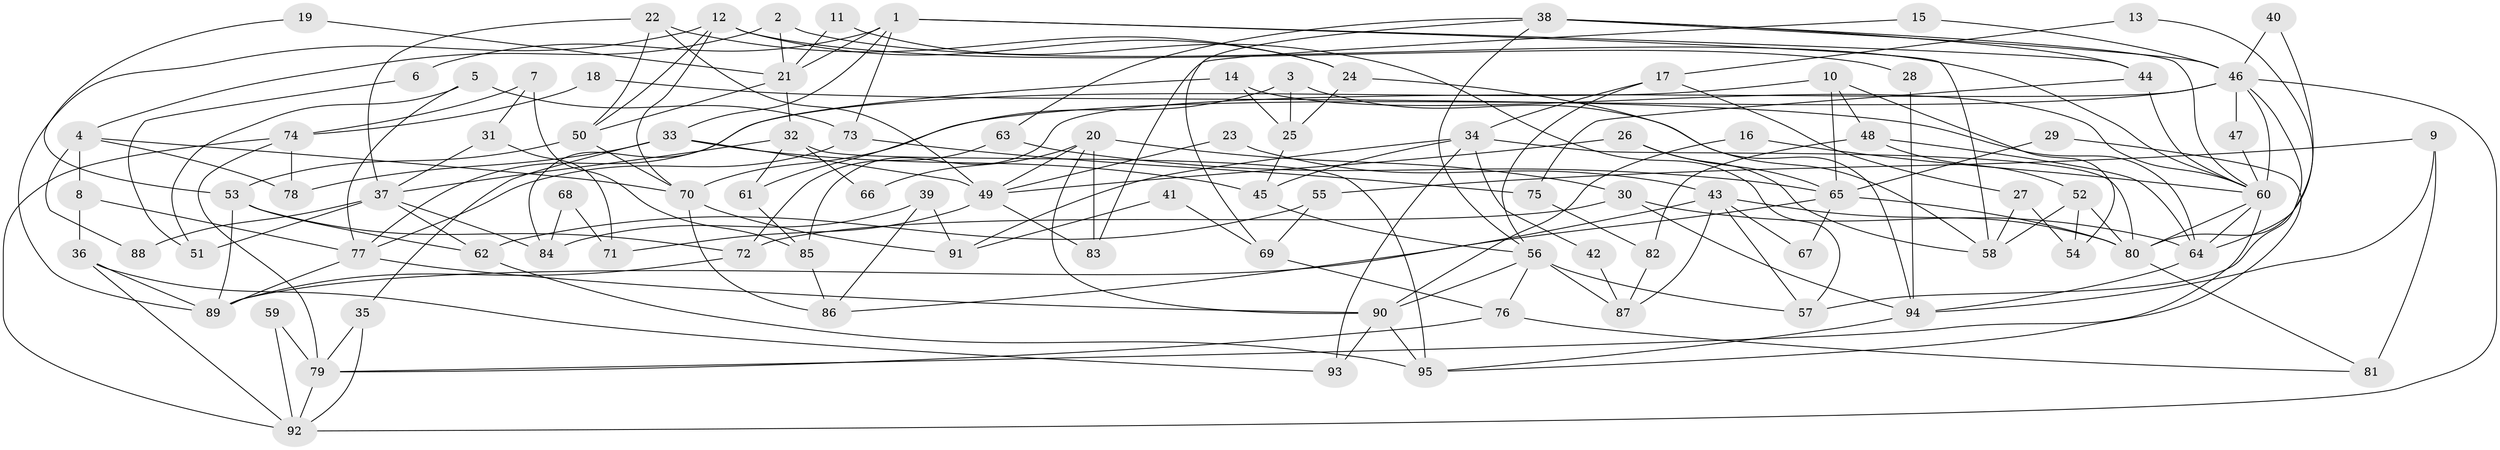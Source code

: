 // Generated by graph-tools (version 1.1) at 2025/26/03/09/25 03:26:09]
// undirected, 95 vertices, 190 edges
graph export_dot {
graph [start="1"]
  node [color=gray90,style=filled];
  1;
  2;
  3;
  4;
  5;
  6;
  7;
  8;
  9;
  10;
  11;
  12;
  13;
  14;
  15;
  16;
  17;
  18;
  19;
  20;
  21;
  22;
  23;
  24;
  25;
  26;
  27;
  28;
  29;
  30;
  31;
  32;
  33;
  34;
  35;
  36;
  37;
  38;
  39;
  40;
  41;
  42;
  43;
  44;
  45;
  46;
  47;
  48;
  49;
  50;
  51;
  52;
  53;
  54;
  55;
  56;
  57;
  58;
  59;
  60;
  61;
  62;
  63;
  64;
  65;
  66;
  67;
  68;
  69;
  70;
  71;
  72;
  73;
  74;
  75;
  76;
  77;
  78;
  79;
  80;
  81;
  82;
  83;
  84;
  85;
  86;
  87;
  88;
  89;
  90;
  91;
  92;
  93;
  94;
  95;
  1 -- 44;
  1 -- 21;
  1 -- 6;
  1 -- 33;
  1 -- 58;
  1 -- 73;
  2 -- 4;
  2 -- 60;
  2 -- 21;
  3 -- 58;
  3 -- 25;
  3 -- 61;
  4 -- 70;
  4 -- 78;
  4 -- 8;
  4 -- 88;
  5 -- 77;
  5 -- 73;
  5 -- 51;
  6 -- 51;
  7 -- 74;
  7 -- 85;
  7 -- 31;
  8 -- 36;
  8 -- 77;
  9 -- 81;
  9 -- 55;
  9 -- 94;
  10 -- 54;
  10 -- 77;
  10 -- 48;
  10 -- 65;
  11 -- 57;
  11 -- 21;
  12 -- 50;
  12 -- 89;
  12 -- 24;
  12 -- 28;
  12 -- 70;
  13 -- 64;
  13 -- 17;
  14 -- 60;
  14 -- 84;
  14 -- 25;
  15 -- 46;
  15 -- 83;
  16 -- 90;
  16 -- 60;
  17 -- 56;
  17 -- 34;
  17 -- 27;
  18 -- 74;
  18 -- 64;
  19 -- 21;
  19 -- 53;
  20 -- 30;
  20 -- 90;
  20 -- 49;
  20 -- 66;
  20 -- 83;
  21 -- 50;
  21 -- 32;
  22 -- 24;
  22 -- 37;
  22 -- 49;
  22 -- 50;
  23 -- 43;
  23 -- 49;
  24 -- 94;
  24 -- 25;
  25 -- 45;
  26 -- 49;
  26 -- 58;
  26 -- 65;
  27 -- 58;
  27 -- 54;
  28 -- 94;
  29 -- 65;
  29 -- 95;
  30 -- 72;
  30 -- 94;
  30 -- 64;
  31 -- 37;
  31 -- 71;
  32 -- 95;
  32 -- 37;
  32 -- 61;
  32 -- 66;
  33 -- 49;
  33 -- 35;
  33 -- 45;
  33 -- 78;
  34 -- 45;
  34 -- 80;
  34 -- 42;
  34 -- 91;
  34 -- 93;
  35 -- 92;
  35 -- 79;
  36 -- 93;
  36 -- 89;
  36 -- 92;
  37 -- 62;
  37 -- 51;
  37 -- 84;
  37 -- 88;
  38 -- 63;
  38 -- 46;
  38 -- 44;
  38 -- 56;
  38 -- 60;
  38 -- 69;
  39 -- 91;
  39 -- 86;
  39 -- 84;
  40 -- 80;
  40 -- 46;
  41 -- 91;
  41 -- 69;
  42 -- 87;
  43 -- 80;
  43 -- 57;
  43 -- 67;
  43 -- 86;
  43 -- 87;
  44 -- 60;
  44 -- 75;
  45 -- 56;
  46 -- 60;
  46 -- 85;
  46 -- 47;
  46 -- 57;
  46 -- 70;
  46 -- 92;
  47 -- 60;
  48 -- 64;
  48 -- 52;
  48 -- 82;
  49 -- 71;
  49 -- 83;
  50 -- 70;
  50 -- 53;
  52 -- 80;
  52 -- 54;
  52 -- 58;
  53 -- 89;
  53 -- 62;
  53 -- 72;
  55 -- 62;
  55 -- 69;
  56 -- 57;
  56 -- 76;
  56 -- 87;
  56 -- 90;
  59 -- 92;
  59 -- 79;
  60 -- 79;
  60 -- 64;
  60 -- 80;
  61 -- 85;
  62 -- 95;
  63 -- 72;
  63 -- 65;
  64 -- 94;
  65 -- 67;
  65 -- 80;
  65 -- 89;
  68 -- 84;
  68 -- 71;
  69 -- 76;
  70 -- 86;
  70 -- 91;
  72 -- 89;
  73 -- 75;
  73 -- 77;
  74 -- 79;
  74 -- 92;
  74 -- 78;
  75 -- 82;
  76 -- 79;
  76 -- 81;
  77 -- 89;
  77 -- 90;
  79 -- 92;
  80 -- 81;
  82 -- 87;
  85 -- 86;
  90 -- 93;
  90 -- 95;
  94 -- 95;
}
